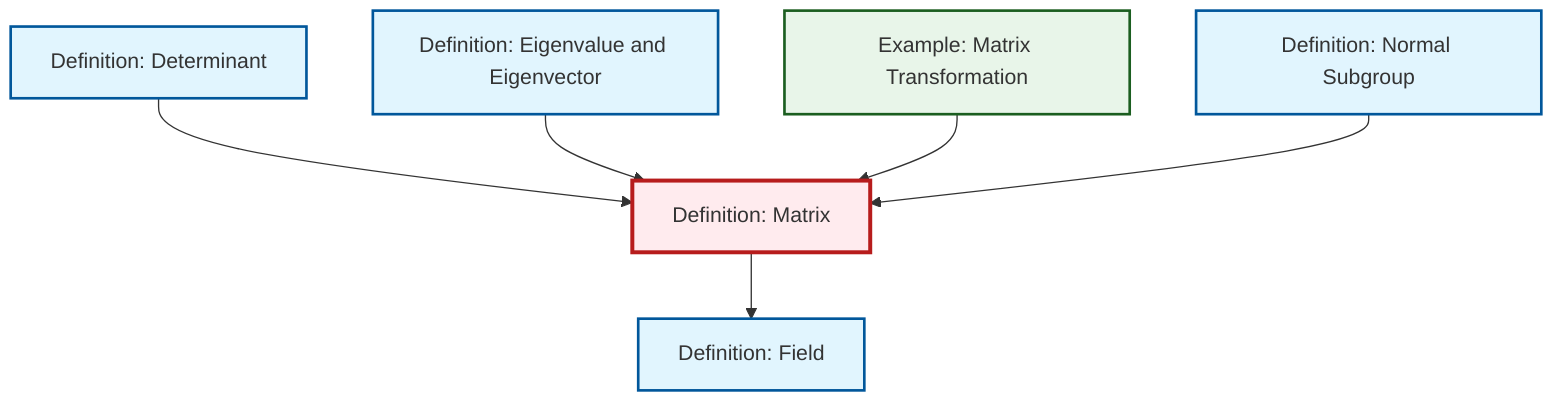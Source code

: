 graph TD
    classDef definition fill:#e1f5fe,stroke:#01579b,stroke-width:2px
    classDef theorem fill:#f3e5f5,stroke:#4a148c,stroke-width:2px
    classDef axiom fill:#fff3e0,stroke:#e65100,stroke-width:2px
    classDef example fill:#e8f5e9,stroke:#1b5e20,stroke-width:2px
    classDef current fill:#ffebee,stroke:#b71c1c,stroke-width:3px
    def-matrix["Definition: Matrix"]:::definition
    def-eigenvalue-eigenvector["Definition: Eigenvalue and Eigenvector"]:::definition
    def-normal-subgroup["Definition: Normal Subgroup"]:::definition
    ex-matrix-transformation["Example: Matrix Transformation"]:::example
    def-determinant["Definition: Determinant"]:::definition
    def-field["Definition: Field"]:::definition
    def-determinant --> def-matrix
    def-matrix --> def-field
    def-eigenvalue-eigenvector --> def-matrix
    ex-matrix-transformation --> def-matrix
    def-normal-subgroup --> def-matrix
    class def-matrix current